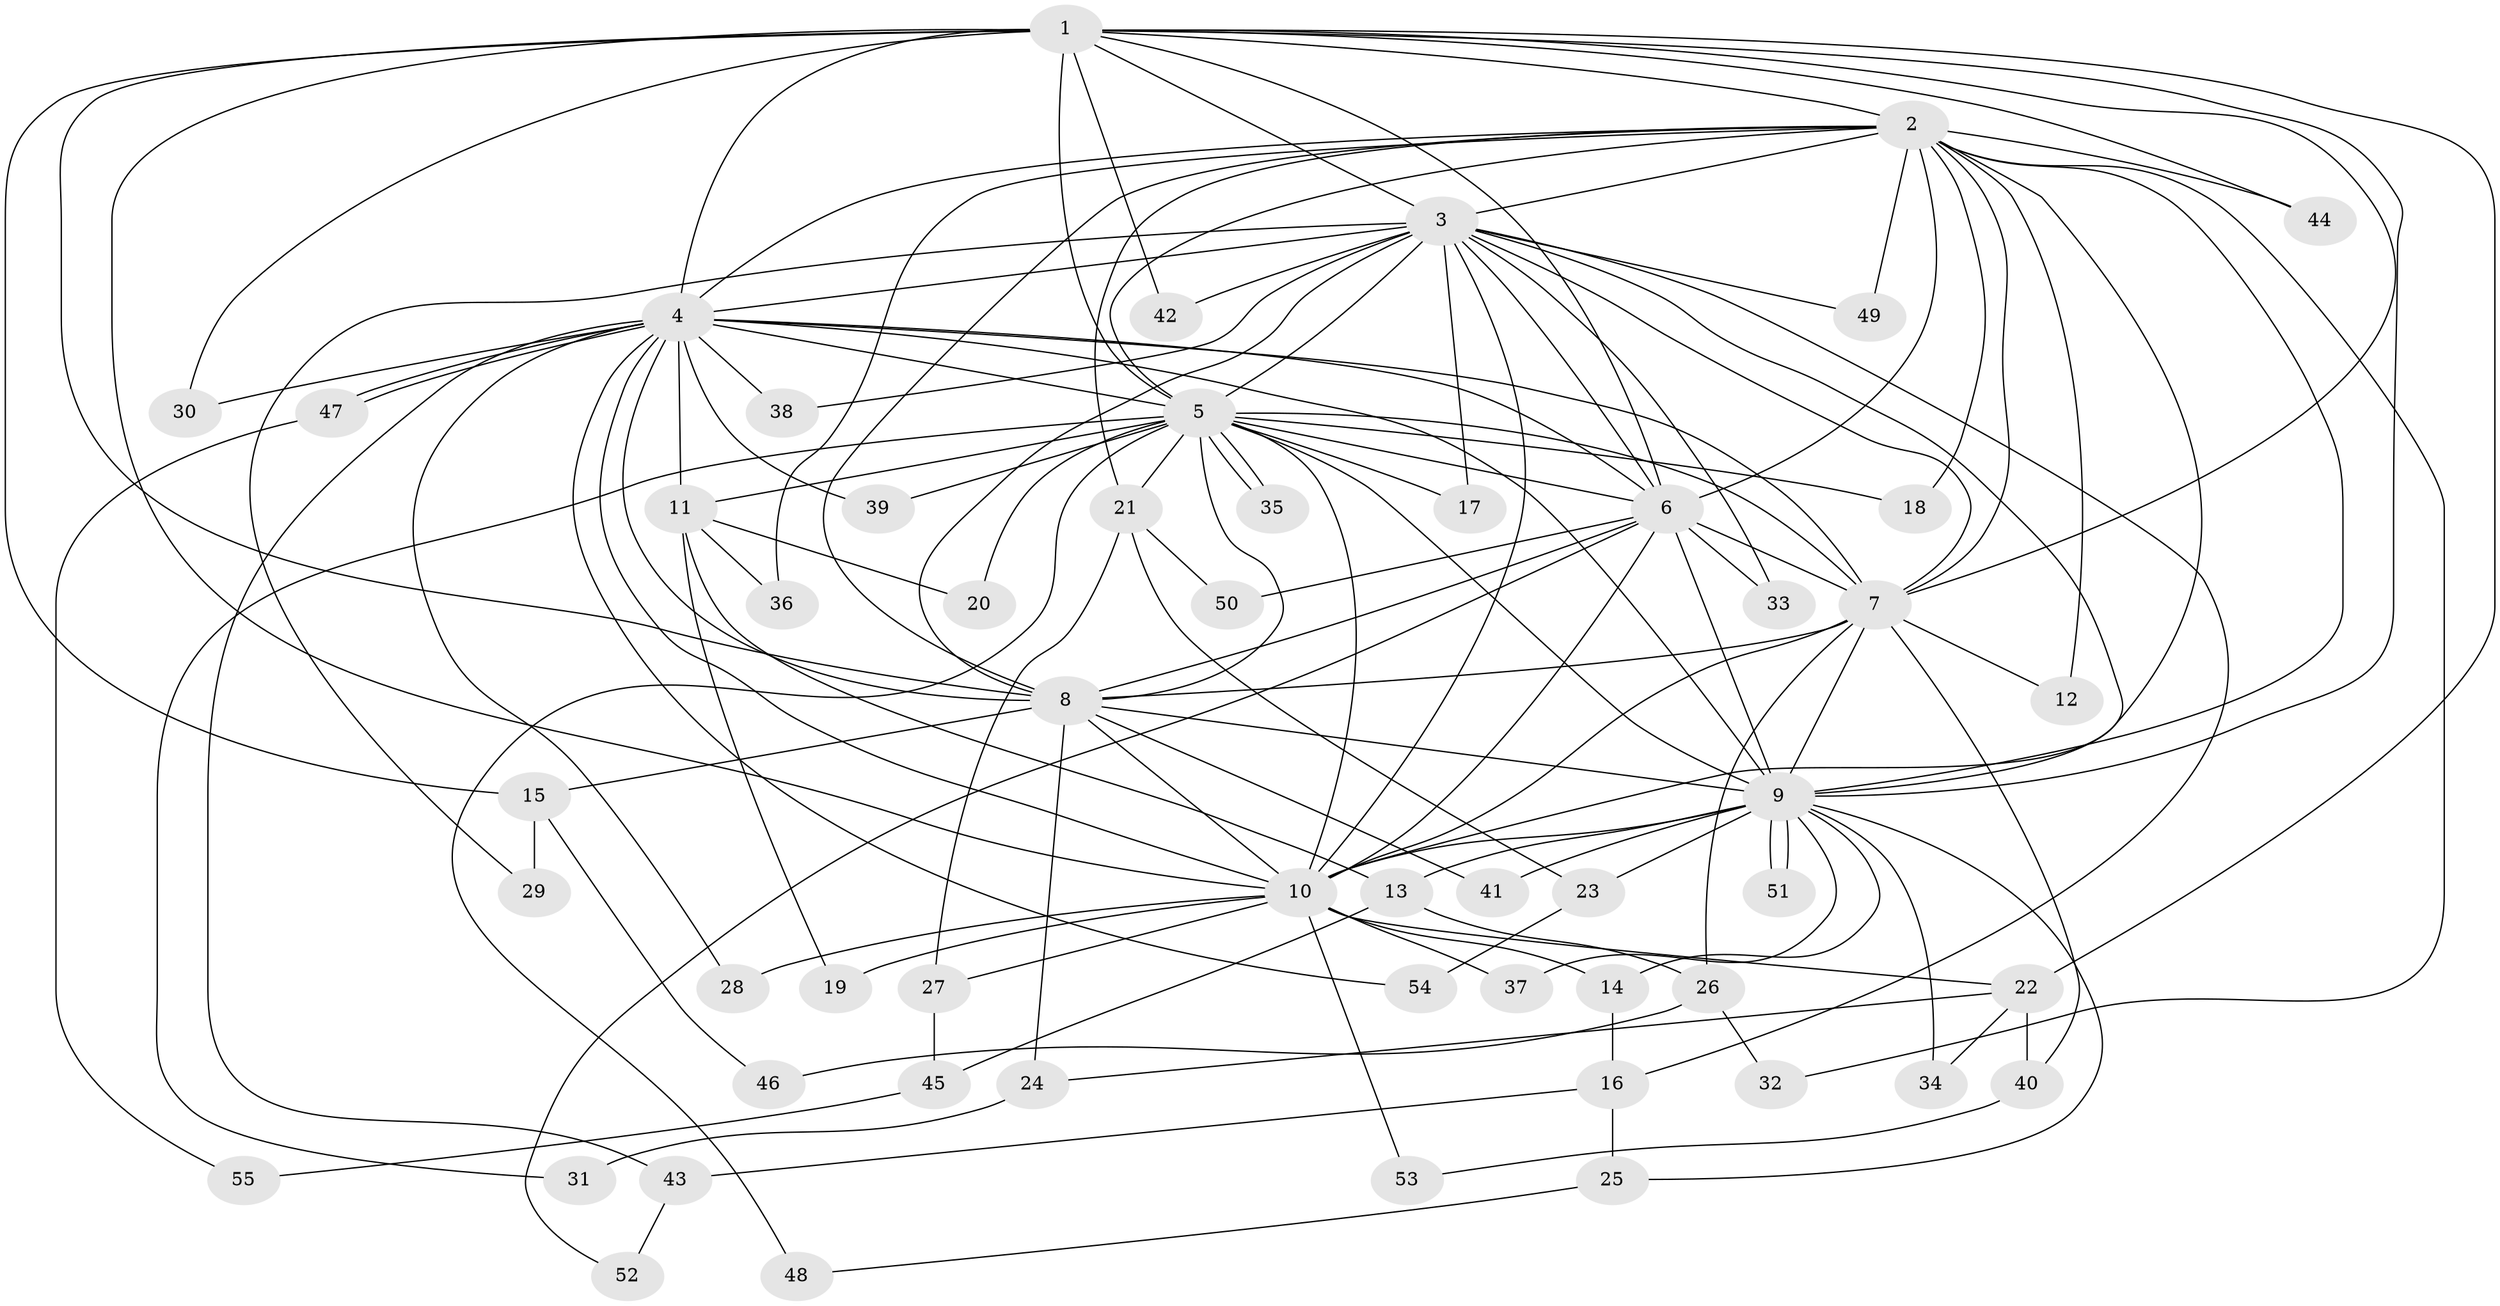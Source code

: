 // Generated by graph-tools (version 1.1) at 2025/13/03/09/25 04:13:46]
// undirected, 55 vertices, 135 edges
graph export_dot {
graph [start="1"]
  node [color=gray90,style=filled];
  1;
  2;
  3;
  4;
  5;
  6;
  7;
  8;
  9;
  10;
  11;
  12;
  13;
  14;
  15;
  16;
  17;
  18;
  19;
  20;
  21;
  22;
  23;
  24;
  25;
  26;
  27;
  28;
  29;
  30;
  31;
  32;
  33;
  34;
  35;
  36;
  37;
  38;
  39;
  40;
  41;
  42;
  43;
  44;
  45;
  46;
  47;
  48;
  49;
  50;
  51;
  52;
  53;
  54;
  55;
  1 -- 2;
  1 -- 3;
  1 -- 4;
  1 -- 5;
  1 -- 6;
  1 -- 7;
  1 -- 8;
  1 -- 9;
  1 -- 10;
  1 -- 15;
  1 -- 22;
  1 -- 30;
  1 -- 42;
  1 -- 44;
  2 -- 3;
  2 -- 4;
  2 -- 5;
  2 -- 6;
  2 -- 7;
  2 -- 8;
  2 -- 9;
  2 -- 10;
  2 -- 12;
  2 -- 18;
  2 -- 21;
  2 -- 32;
  2 -- 36;
  2 -- 44;
  2 -- 49;
  3 -- 4;
  3 -- 5;
  3 -- 6;
  3 -- 7;
  3 -- 8;
  3 -- 9;
  3 -- 10;
  3 -- 16;
  3 -- 17;
  3 -- 29;
  3 -- 33;
  3 -- 38;
  3 -- 42;
  3 -- 49;
  4 -- 5;
  4 -- 6;
  4 -- 7;
  4 -- 8;
  4 -- 9;
  4 -- 10;
  4 -- 11;
  4 -- 28;
  4 -- 30;
  4 -- 38;
  4 -- 39;
  4 -- 43;
  4 -- 47;
  4 -- 47;
  4 -- 54;
  5 -- 6;
  5 -- 7;
  5 -- 8;
  5 -- 9;
  5 -- 10;
  5 -- 11;
  5 -- 17;
  5 -- 18;
  5 -- 20;
  5 -- 21;
  5 -- 31;
  5 -- 35;
  5 -- 35;
  5 -- 39;
  5 -- 48;
  6 -- 7;
  6 -- 8;
  6 -- 9;
  6 -- 10;
  6 -- 33;
  6 -- 50;
  6 -- 52;
  7 -- 8;
  7 -- 9;
  7 -- 10;
  7 -- 12;
  7 -- 26;
  7 -- 40;
  8 -- 9;
  8 -- 10;
  8 -- 15;
  8 -- 24;
  8 -- 41;
  9 -- 10;
  9 -- 13;
  9 -- 14;
  9 -- 23;
  9 -- 25;
  9 -- 34;
  9 -- 37;
  9 -- 41;
  9 -- 51;
  9 -- 51;
  10 -- 14;
  10 -- 19;
  10 -- 22;
  10 -- 27;
  10 -- 28;
  10 -- 37;
  10 -- 53;
  11 -- 13;
  11 -- 19;
  11 -- 20;
  11 -- 36;
  13 -- 26;
  13 -- 45;
  14 -- 16;
  15 -- 29;
  15 -- 46;
  16 -- 25;
  16 -- 43;
  21 -- 23;
  21 -- 27;
  21 -- 50;
  22 -- 24;
  22 -- 34;
  22 -- 40;
  23 -- 54;
  24 -- 31;
  25 -- 48;
  26 -- 32;
  26 -- 46;
  27 -- 45;
  40 -- 53;
  43 -- 52;
  45 -- 55;
  47 -- 55;
}
